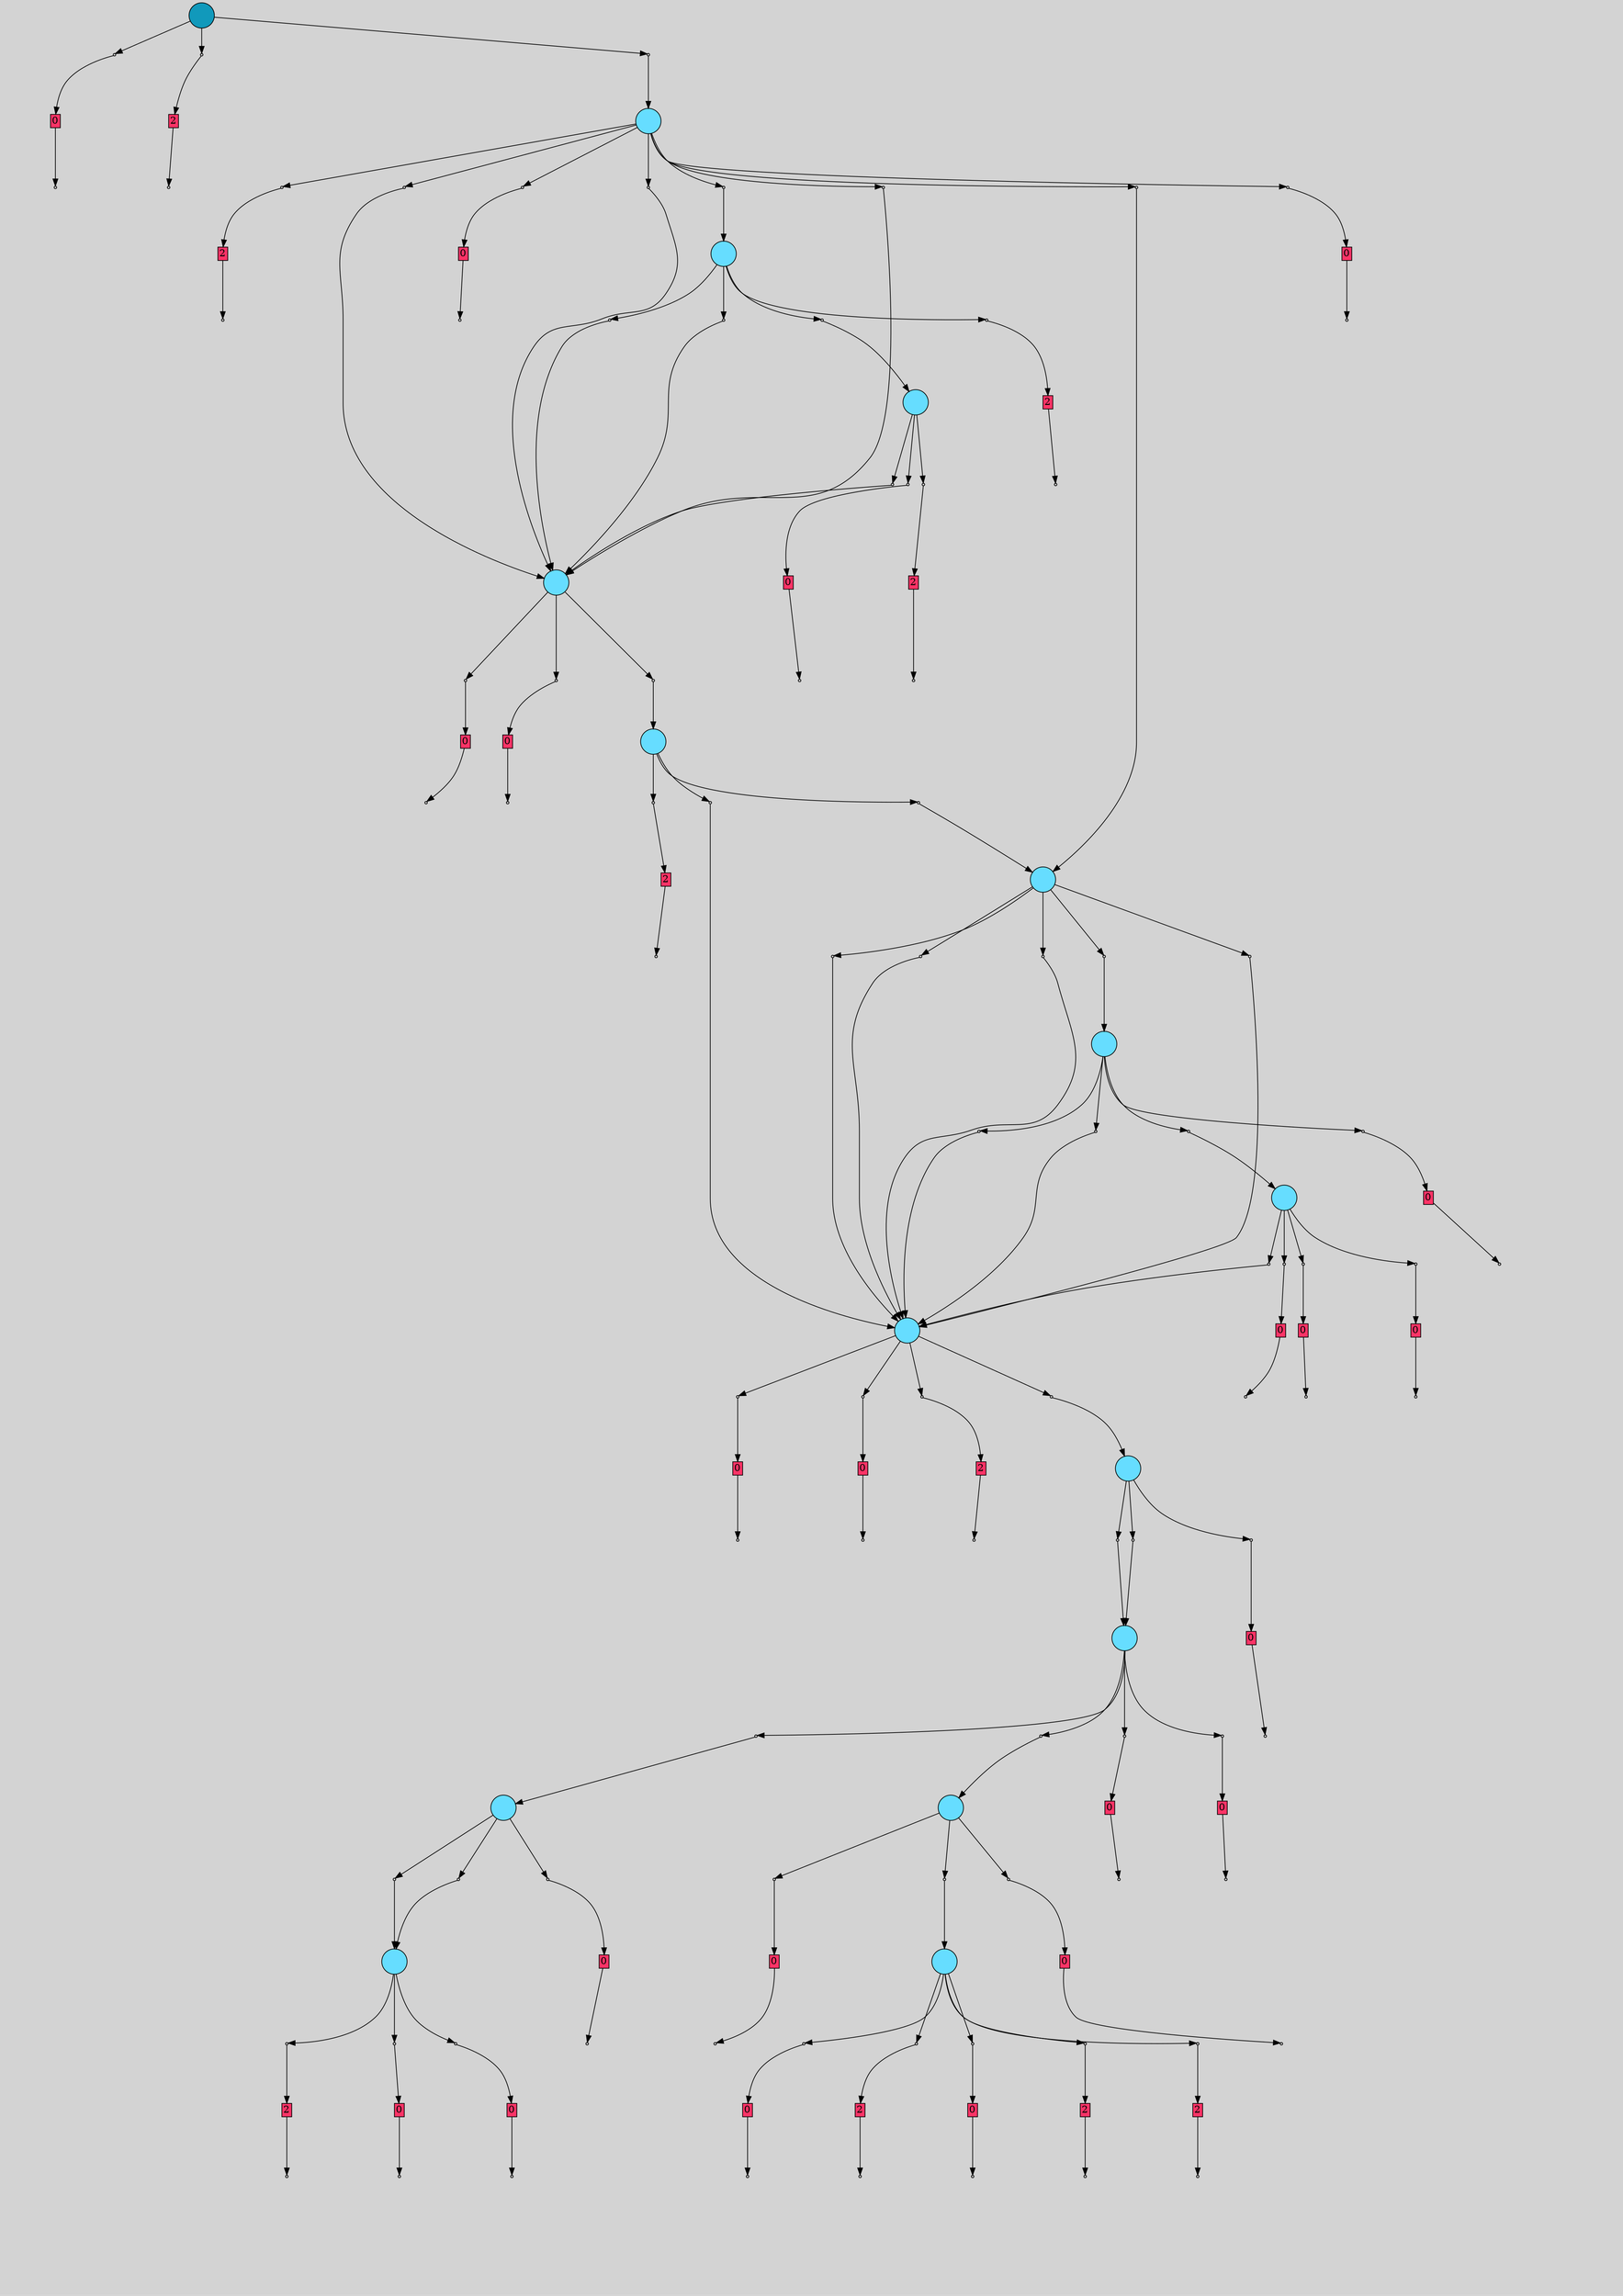 // File exported with GEGELATI v1.4.0
// On the 2025-07-12 02:23:34
// With the File::TPGGraphDotExporter
digraph{
	graph[pad = "0.212, 0.055" bgcolor = lightgray]
	node[shape=circle style = filled label = ""]
		T921577 [fillcolor="#1199bb"]
		A921762 [fillcolor="#ff3366" shape=box margin=0.03 width=0 height=0 label="0"]
		A921763 [fillcolor="#ff3366" shape=box margin=0.03 width=0 height=0 label="2"]
		T871441 [fillcolor="#66ddff"]
		A849448 [fillcolor="#ff3366" shape=box margin=0.03 width=0 height=0 label="2"]
		T273792 [fillcolor="#66ddff"]
		A871639 [fillcolor="#ff3366" shape=box margin=0.03 width=0 height=0 label="0"]
		T859933 [fillcolor="#66ddff"]
		A871640 [fillcolor="#ff3366" shape=box margin=0.03 width=0 height=0 label="0"]
		T718782 [fillcolor="#66ddff"]
		A768526 [fillcolor="#ff3366" shape=box margin=0.03 width=0 height=0 label="0"]
		A768126 [fillcolor="#ff3366" shape=box margin=0.03 width=0 height=0 label="0"]
		T724076 [fillcolor="#66ddff"]
		A715922 [fillcolor="#ff3366" shape=box margin=0.03 width=0 height=0 label="2"]
		T804252 [fillcolor="#66ddff"]
		T647014 [fillcolor="#66ddff"]
		T709022 [fillcolor="#66ddff"]
		A721320 [fillcolor="#ff3366" shape=box margin=0.03 width=0 height=0 label="2"]
		A364601 [fillcolor="#ff3366" shape=box margin=0.03 width=0 height=0 label="0"]
		A369208 [fillcolor="#ff3366" shape=box margin=0.03 width=0 height=0 label="2"]
		T540409 [fillcolor="#66ddff"]
		A647172 [fillcolor="#ff3366" shape=box margin=0.03 width=0 height=0 label="0"]
		A646337 [fillcolor="#ff3366" shape=box margin=0.03 width=0 height=0 label="0"]
		A647173 [fillcolor="#ff3366" shape=box margin=0.03 width=0 height=0 label="2"]
		T708666 [fillcolor="#66ddff"]
		A709234 [fillcolor="#ff3366" shape=box margin=0.03 width=0 height=0 label="0"]
		T459147 [fillcolor="#66ddff"]
		A484562 [fillcolor="#ff3366" shape=box margin=0.03 width=0 height=0 label="0"]
		A708099 [fillcolor="#ff3366" shape=box margin=0.03 width=0 height=0 label="0"]
		A384172 [fillcolor="#ff3366" shape=box margin=0.03 width=0 height=0 label="0"]
		A708442 [fillcolor="#ff3366" shape=box margin=0.03 width=0 height=0 label="0"]
		T430773 [fillcolor="#66ddff"]
		T419148 [fillcolor="#66ddff"]
		A457669 [fillcolor="#ff3366" shape=box margin=0.03 width=0 height=0 label="0"]
		A305640 [fillcolor="#ff3366" shape=box margin=0.03 width=0 height=0 label="0"]
		A430903 [fillcolor="#ff3366" shape=box margin=0.03 width=0 height=0 label="0"]
		T399951 [fillcolor="#66ddff"]
		A416590 [fillcolor="#ff3366" shape=box margin=0.03 width=0 height=0 label="0"]
		T376205 [fillcolor="#66ddff"]
		A276902 [fillcolor="#ff3366" shape=box margin=0.03 width=0 height=0 label="0"]
		A397927 [fillcolor="#ff3366" shape=box margin=0.03 width=0 height=0 label="2"]
		A400192 [fillcolor="#ff3366" shape=box margin=0.03 width=0 height=0 label="0"]
		A289059 [fillcolor="#ff3366" shape=box margin=0.03 width=0 height=0 label="0"]
		A408089 [fillcolor="#ff3366" shape=box margin=0.03 width=0 height=0 label="2"]
		A407536 [fillcolor="#ff3366" shape=box margin=0.03 width=0 height=0 label="2"]
		A408582 [fillcolor="#ff3366" shape=box margin=0.03 width=0 height=0 label="0"]
		A194584 [fillcolor="#ff3366" shape=box margin=0.03 width=0 height=0 label="2"]
		A404879 [fillcolor="#ff3366" shape=box margin=0.03 width=0 height=0 label="0"]
		P3689012 [fillcolor="#cccccc" shape=point label="0"] //
		I3689012 [shape=box style=invis label="19|0&1|2#0|8&#92;n5|0&0|0#0|4&#92;n"] //-0.892990|-0.913066|-0.116759|0.968459|
		P3689012 -> I3689012[style=invis]
		A921762 [fillcolor="#ff3366" shape=box margin=0.03 width=0 height=0 label="0"]
		T921577 -> P3689012 -> A921762
		P3689013 [fillcolor="#cccccc" shape=point label="0"] //
		I3689013 [shape=box style=invis label="5|0&1|5#1|5&#92;n"] //-0.252272|0.195120|
		P3689013 -> I3689013[style=invis]
		A921763 [fillcolor="#ff3366" shape=box margin=0.03 width=0 height=0 label="2"]
		T921577 -> P3689013 -> A921763
		P3689014 [fillcolor="#cccccc" shape=point label="0"] //
		I3689014 [shape=box style=invis label="15|2&1|8#1|5&#92;n11|1&0|2#1|9&#92;n17|5&0|1#1|8&#92;n10|0&0|5#1|3&#92;n5|0&0|0#1|7&#92;n5|0&0|0#0|4&#92;n5|0&0|0#0|3&#92;n"] //0.359768|-0.410776|-0.659737|0.896638|0.326270|0.725686|-0.803371|-0.841500|0.562584|0.114139|-0.116759|0.968459|0.538642|-0.813798|
		P3689014 -> I3689014[style=invis]
		T921577 -> P3689014 -> T871441
		P3689015 [fillcolor="#cccccc" shape=point label="1"] //
		I3689015 [shape=box style=invis label="1|9&1|4#1|3&#92;n19|3&0|9#1|9&#92;n8|0&0|3#1|7&#92;n13|2&0|10#1|1&#92;n18|1&1|6#0|2&#92;n2|0&1|8#1|10&#92;n"] //-0.122289|0.824932|0.572570|0.304657|0.833603|-0.638325|-0.688157|-0.134323|0.834990|0.731888|-0.089331|-0.574453|
		P3689015 -> I3689015[style=invis]
		A921762 -> P3689015
		P3689016 [fillcolor="#cccccc" shape=point label="1"] //
		I3689016 [shape=box style=invis label="19|0&1|7#1|5&#92;n16|2&1|0#0|6&#92;n12|6&0|0#0|0&#92;n13|0&1|2#1|7&#92;n0|1&0|6#1|10&#92;n"] //-0.841369|-0.296600|0.361915|0.765477|-1.000389|-0.059413|1.323953|-0.882104|0.193134|-0.980903|
		P3689016 -> I3689016[style=invis]
		A921763 -> P3689016
		P3689017 [fillcolor="#cccccc" shape=point label="0"] //
		I3689017 [shape=box style=invis label="6|8&1|10#0|6&#92;n16|0&0|8#0|7&#92;n"] //0.120539|0.708840|-0.941933|-0.028780|
		P3689017 -> I3689017[style=invis]
		A849448 [fillcolor="#ff3366" shape=box margin=0.03 width=0 height=0 label="2"]
		T871441 -> P3689017 -> A849448
		P3689018 [fillcolor="#cccccc" shape=point label="0"] //
		I3689018 [shape=box style=invis label="5|0&1|5#1|10&#92;n5|0&0|0#0|4&#92;n5|0&0|0#1|7&#92;n5|0&0|0#0|3&#92;n"] //-0.252272|0.195120|-0.116759|0.968459|0.562584|0.114139|0.538642|-0.813798|
		P3689018 -> I3689018[style=invis]
		T871441 -> P3689018 -> T273792
		P3689019 [fillcolor="#cccccc" shape=point label="0"] //
		I3689019 [shape=box style=invis label="5|0&1|5#1|10&#92;n5|0&0|0#0|4&#92;n"] //-0.252272|0.195120|-0.116759|0.968459|
		P3689019 -> I3689019[style=invis]
		A871639 [fillcolor="#ff3366" shape=box margin=0.03 width=0 height=0 label="0"]
		T871441 -> P3689019 -> A871639
		P3689020 [fillcolor="#cccccc" shape=point label="0"] //
		I3689020 [shape=box style=invis label="5|0&1|5#1|10&#92;n5|0&0|0#1|7&#92;n5|0&0|0#0|4&#92;n5|0&0|0#0|3&#92;n"] //-0.252272|0.195120|0.562584|0.114139|-0.116759|0.968459|0.538642|-0.813798|
		P3689020 -> I3689020[style=invis]
		T871441 -> P3689020 -> T273792
		P3689021 [fillcolor="#cccccc" shape=point label="0"] //
		I3689021 [shape=box style=invis label="5|0&1|5#1|10&#92;n9|8&0|10#1|4&#92;n17|8&0|8#1|9&#92;n0|0&0|8#1|6&#92;n5|0&0|0#0|4&#92;n5|0&0|0#1|7&#92;n5|0&0|0#0|3&#92;n"] //-0.252272|0.195120|-0.428854|0.862028|1.600219|0.445483|-0.959511|-0.239783|-0.116759|0.968459|0.562584|0.114139|0.538642|-0.813798|
		P3689021 -> I3689021[style=invis]
		T871441 -> P3689021 -> T273792
		P3689022 [fillcolor="#cccccc" shape=point label="0"] //
		I3689022 [shape=box style=invis label="5|0&1|5#1|10&#92;n5|0&0|0#1|7&#92;n5|0&0|0#0|10&#92;n5|0&0|0#0|3&#92;n"] //-0.252272|0.195120|0.562584|0.114139|-0.116759|0.968459|0.538642|-0.813798|
		P3689022 -> I3689022[style=invis]
		T871441 -> P3689022 -> T859933
		P3689023 [fillcolor="#cccccc" shape=point label="0"] //
		I3689023 [shape=box style=invis label="16|2&1|1#1|0&#92;n4|0&1|1#0|2&#92;n5|0&0|0#0|4&#92;n5|0&0|0#1|7&#92;n5|0&0|0#0|3&#92;n"] //0.768907|0.564863|-0.324546|-0.240066|-0.116759|0.968459|0.562584|0.114139|0.538642|-0.813798|
		P3689023 -> I3689023[style=invis]
		A871640 [fillcolor="#ff3366" shape=box margin=0.03 width=0 height=0 label="0"]
		T871441 -> P3689023 -> A871640
		P3689024 [fillcolor="#cccccc" shape=point label="0"] //
		I3689024 [shape=box style=invis label="5|0&1|5#1|5&#92;n5|0&0|0#0|4&#92;n5|0&0|0#1|7&#92;n5|0&0|0#0|3&#92;n"] //-0.252272|0.195120|-0.116759|0.968459|0.562584|0.114139|0.538642|-0.813798|
		P3689024 -> I3689024[style=invis]
		T871441 -> P3689024 -> T718782
		P3689025 [fillcolor="#cccccc" shape=point label="1"] //
		I3689025 [shape=box style=invis label="15|5&1|1#1|1&#92;n8|0&1|3#0|1&#92;n11|9&0|0#0|5&#92;n6|0&0|9#0|0&#92;n3|7&0|0#1|3&#92;n9|0&0|7#1|5&#92;n16|2&1|0#0|6&#92;n12|6&0|0#0|0&#92;n13|0&1|2#1|7&#92;n0|1&0|6#1|10&#92;n"] //-0.056494|-0.549091|-0.505788|0.096799|0.626932|-0.545556|0.139547|-0.407861|0.668760|0.736005|0.594094|-0.716997|0.361915|0.765477|-1.000389|-0.059413|1.095457|-0.882104|0.193134|-0.980903|
		P3689025 -> I3689025[style=invis]
		A849448 -> P3689025
		P3689026 [fillcolor="#cccccc" shape=point label="0"] //
		I3689026 [shape=box style=invis label="5|0&1|5#1|5&#92;n3|0&1|4#0|0&#92;n5|0&0|0#0|4&#92;n5|0&0|0#1|7&#92;n5|0&0|0#0|3&#92;n"] //-0.252272|0.195120|-0.236604|0.750430|-0.116759|0.968459|0.562584|0.114139|0.538642|-0.813798|
		P3689026 -> I3689026[style=invis]
		A768526 [fillcolor="#ff3366" shape=box margin=0.03 width=0 height=0 label="0"]
		T273792 -> P3689026 -> A768526
		P3689027 [fillcolor="#cccccc" shape=point label="0"] //
		I3689027 [shape=box style=invis label="11|6&1|7#1|10&#92;n16|0&0|6#0|3&#92;n5|0&0|0#1|7&#92;n5|0&0|0#0|3&#92;n"] //-0.695293|-0.327724|-0.355600|0.779550|0.562584|0.114139|0.538642|-0.813798|
		P3689027 -> I3689027[style=invis]
		A768126 [fillcolor="#ff3366" shape=box margin=0.03 width=0 height=0 label="0"]
		T273792 -> P3689027 -> A768126
		P3689028 [fillcolor="#cccccc" shape=point label="0"] //
		I3689028 [shape=box style=invis label="5|0&1|5#1|5&#92;n5|0&0|0#0|4&#92;n5|0&0|0#0|3&#92;n"] //-0.252272|0.195120|-0.116759|0.968459|0.538642|-0.813798|
		P3689028 -> I3689028[style=invis]
		T273792 -> P3689028 -> T724076
		P3689029 [fillcolor="#cccccc" shape=point label="1"] //
		I3689029 [shape=box style=invis label="7|7&1|2#0|2&#92;n3|2&1|1#0|7&#92;n12|1&1|10#0|7&#92;n18|8&0|1#0|8&#92;n13|1&1|10#1|9&#92;n7|9&1|1#1|1&#92;n13|5&1|6#0|8&#92;n12|7&0|9#0|5&#92;n15|0&0|7#1|2&#92;n"] //-0.702440|-0.785359|-0.044365|-0.874583|-0.444431|0.249629|0.736687|-0.911718|-0.865133|0.779040|0.356102|-0.976338|-0.916736|0.726326|-0.174312|-0.781364|0.798175|0.062382|
		P3689029 -> I3689029[style=invis]
		A871639 -> P3689029
		P3689030 [fillcolor="#cccccc" shape=point label="0"] //
		I3689030 [shape=box style=invis label="5|0&1|5#1|5&#92;n5|0&0|0#0|4&#92;n5|0&0|0#1|7&#92;n5|0&0|0#0|3&#92;n"] //-0.252272|0.195120|-0.116759|0.968459|0.562584|0.114139|0.538642|-0.813798|
		P3689030 -> I3689030[style=invis]
		T859933 -> P3689030 -> T273792
		P3689031 [fillcolor="#cccccc" shape=point label="0"] //
		I3689031 [shape=box style=invis label="5|0&1|5#1|10&#92;n5|0&0|0#0|4&#92;n5|0&0|0#1|7&#92;n5|0&0|0#0|3&#92;n"] //-0.252272|0.195120|-0.116759|0.968459|0.562584|0.114139|0.538642|-0.813798|
		P3689031 -> I3689031[style=invis]
		A715922 [fillcolor="#ff3366" shape=box margin=0.03 width=0 height=0 label="2"]
		T859933 -> P3689031 -> A715922
		P3689032 [fillcolor="#cccccc" shape=point label="0"] //
		I3689032 [shape=box style=invis label="5|0&1|5#1|10&#92;n5|0&0|0#1|7&#92;n5|0&0|0#0|10&#92;n5|0&0|0#0|3&#92;n"] //-0.252272|0.195120|0.562584|0.114139|-0.116759|0.968459|0.538642|-0.813798|
		P3689032 -> I3689032[style=invis]
		T859933 -> P3689032 -> T273792
		P3689033 [fillcolor="#cccccc" shape=point label="0"] //
		I3689033 [shape=box style=invis label="5|0&1|5#1|10&#92;n5|0&0|0#0|4&#92;n5|0&0|0#1|10&#92;n5|0&0|0#0|3&#92;n"] //-0.252272|0.195120|-0.116759|0.968459|0.562584|0.114139|0.538642|-0.813798|
		P3689033 -> I3689033[style=invis]
		T859933 -> P3689033 -> T804252
		P3689034 [fillcolor="#cccccc" shape=point label="1"] //
		I3689034 [shape=box style=invis label="14|0&1|0#1|8&#92;n18|1&1|2#0|3&#92;n10|2&0|0#1|4&#92;n18|0&1|1#0|7&#92;n"] //0.258996|-0.802858|-0.435534|-0.867260|-0.357622|-0.768417|-0.814887|0.675737|
		P3689034 -> I3689034[style=invis]
		A871640 -> P3689034
		P3689035 [fillcolor="#cccccc" shape=point label="0"] //
		I3689035 [shape=box style=invis label="5|0&1|5#1|5&#92;n5|0&0|0#0|5&#92;n5|0&0|0#1|7&#92;n5|0&0|0#0|3&#92;n"] //-0.252272|0.195120|0.363997|-0.761134|0.562584|0.114139|0.538642|-0.813798|
		P3689035 -> I3689035[style=invis]
		T718782 -> P3689035 -> T647014
		P3689036 [fillcolor="#cccccc" shape=point label="0"] //
		I3689036 [shape=box style=invis label="17|4&1|6#0|10&#92;n5|0&0|4#0|1&#92;n5|0&0|0#0|5&#92;n5|0&0|0#0|4&#92;n5|0&0|0#1|7&#92;n"] //-0.711156|-0.217413|0.410260|-0.380060|0.363997|-0.761134|-0.116759|0.968459|0.562584|0.114139|
		P3689036 -> I3689036[style=invis]
		T718782 -> P3689036 -> T709022
		P3689037 [fillcolor="#cccccc" shape=point label="0"] //
		I3689037 [shape=box style=invis label="5|0&1|5#1|5&#92;n5|0&0|0#0|4&#92;n5|0&0|0#0|10&#92;n5|0&0|0#0|3&#92;n"] //-0.252272|0.195120|-0.116759|0.968459|0.493948|-0.157370|0.538642|-0.813798|
		P3689037 -> I3689037[style=invis]
		T718782 -> P3689037 -> T647014
		P3689038 [fillcolor="#cccccc" shape=point label="0"] //
		I3689038 [shape=box style=invis label="5|0&1|5#1|5&#92;n5|0&0|0#0|10&#92;n5|0&0|0#1|7&#92;n5|0&0|0#0|3&#92;n"] //-0.252272|0.195120|0.493948|-0.157370|0.562584|0.114139|0.538642|-0.813798|
		P3689038 -> I3689038[style=invis]
		T718782 -> P3689038 -> T647014
		P3689039 [fillcolor="#cccccc" shape=point label="0"] //
		I3689039 [shape=box style=invis label="7|1&1|8#0|8&#92;n7|5&0|1#1|4&#92;n9|2&0|5#0|2&#92;n8|0&0|2#1|1&#92;n5|0&0|0#0|10&#92;n5|0&0|0#0|4&#92;n5|0&0|0#1|7&#92;n5|0&0|0#0|3&#92;n"] //0.282746|-0.913309|-0.006442|-0.852375|-0.618884|-0.468790|0.442876|0.786892|0.493948|-0.157370|-0.116759|0.968459|0.562584|0.114139|0.538642|-0.813798|
		P3689039 -> I3689039[style=invis]
		T718782 -> P3689039 -> T647014
		P3689040 [fillcolor="#cccccc" shape=point label="1"] //
		I3689040 [shape=box style=invis label="5|5&1|3#0|9&#92;n18|0&1|0#0|3&#92;n19|4&0|5#1|9&#92;n11|1&1|4#0|10&#92;n11|9&1|6#0|4&#92;n7|2&0|9#1|0&#92;n18|0&1|1#0|7&#92;n"] //-0.825366|-0.587516|-0.687261|0.391024|-0.171764|-0.822837|0.541357|0.438086|-0.580620|0.325218|-0.548842|-0.308613|-0.814887|0.675737|
		P3689040 -> I3689040[style=invis]
		A768526 -> P3689040
		P3689041 [fillcolor="#cccccc" shape=point label="1"] //
		I3689041 [shape=box style=invis label="5|8&1|0#1|3&#92;n19|7&1|0#0|9&#92;n14|0&1|0#0|8&#92;n19|4&1|5#1|9&#92;n13|6&0|7#1|10&#92;n13|9&0|6#0|4&#92;n7|2&0|9#1|0&#92;n11|1&1|4#0|10&#92;n18|0&1|1#0|7&#92;n"] //0.996779|-0.144123|-2.215501|-0.748311|0.258996|-0.802858|-0.238753|-0.822837|0.913868|-0.451996|-0.399696|-0.650888|-0.548842|-0.308613|0.541357|0.438086|-0.814887|0.675737|
		P3689041 -> I3689041[style=invis]
		A768126 -> P3689041
		P3689042 [fillcolor="#cccccc" shape=point label="0"] //
		I3689042 [shape=box style=invis label="5|0&1|5#1|5&#92;n5|0&0|0#0|10&#92;n5|0&0|0#1|7&#92;n"] //-0.252272|0.195120|0.493948|-0.157370|0.562584|0.114139|
		P3689042 -> I3689042[style=invis]
		A721320 [fillcolor="#ff3366" shape=box margin=0.03 width=0 height=0 label="2"]
		T724076 -> P3689042 -> A721320
		P3689043 [fillcolor="#cccccc" shape=point label="0"] //
		I3689043 [shape=box style=invis label="5|0&1|5#1|5&#92;n5|0&0|0#1|7&#92;n5|0&0|0#0|3&#92;n"] //-0.252272|0.195120|0.562584|0.114139|0.538642|-0.813798|
		P3689043 -> I3689043[style=invis]
		T724076 -> P3689043 -> T647014
		P3689044 [fillcolor="#cccccc" shape=point label="0"] //
		I3689044 [shape=box style=invis label="5|0&1|5#1|5&#92;n5|0&0|0#0|4&#92;n5|0&0|0#1|7&#92;n5|0&0|0#0|3&#92;n"] //-0.252272|0.195120|-0.116759|0.968459|0.562584|0.114139|0.538642|-0.813798|
		P3689044 -> I3689044[style=invis]
		T724076 -> P3689044 -> T718782
		P3689045 [fillcolor="#cccccc" shape=point label="1"] //
		I3689045 [shape=box style=invis label="4|2&1|2#1|6&#92;n9|0&1|2#0|3&#92;n10|1&1|6#0|10&#92;n"] //-0.120916|-0.506049|-0.698270|-0.805922|-0.235860|-0.644284|
		P3689045 -> I3689045[style=invis]
		A715922 -> P3689045
		P3689046 [fillcolor="#cccccc" shape=point label="0"] //
		I3689046 [shape=box style=invis label="5|0&1|5#1|10&#92;n5|0&0|0#0|4&#92;n5|0&0|0#1|7&#92;n5|0&0|0#0|3&#92;n"] //-0.252272|0.195120|-0.116759|0.968459|0.562584|0.114139|0.538642|-0.813798|
		P3689046 -> I3689046[style=invis]
		T804252 -> P3689046 -> T273792
		P3689047 [fillcolor="#cccccc" shape=point label="0"] //
		I3689047 [shape=box style=invis label="4|4&1|9#1|8&#92;n8|2&0|4#1|5&#92;n11|1&0|2#1|9&#92;n4|5&1|5#0|2&#92;n9|8&0|1#1|3&#92;n10|7&1|5#0|5&#92;n14|4&1|3#0|8&#92;n8|3&0|4#1|2&#92;n15|9&0|3#0|10&#92;n10|0&0|9#0|7&#92;n5|0&0|0#0|4&#92;n5|0&0|0#1|3&#92;n5|0&0|0#0|3&#92;n"] //0.353470|0.522454|-0.554633|-0.249904|-0.659737|0.896638|0.664723|0.002849|0.569463|0.703357|-0.127820|0.738110|0.535976|-0.234835|0.306580|0.905228|0.516321|0.721548|-0.941933|-0.028780|-0.116759|0.968459|0.562584|0.114139|0.538642|-0.813798|
		P3689047 -> I3689047[style=invis]
		A364601 [fillcolor="#ff3366" shape=box margin=0.03 width=0 height=0 label="0"]
		T804252 -> P3689047 -> A364601
		P3689048 [fillcolor="#cccccc" shape=point label="0"] //
		I3689048 [shape=box style=invis label="14|0&1|6#1|5&#92;n5|0&0|0#1|7&#92;n5|0&0|0#0|3&#92;n"] //0.318818|0.636695|0.562584|0.114139|0.538642|-0.813798|
		P3689048 -> I3689048[style=invis]
		A369208 [fillcolor="#ff3366" shape=box margin=0.03 width=0 height=0 label="2"]
		T804252 -> P3689048 -> A369208
		P3689049 [fillcolor="#cccccc" shape=point label="0"] //
		I3689049 [shape=box style=invis label="13|0&1|10#1|10&#92;n5|0&0|0#1|7&#92;n5|0&0|0#0|3&#92;n"] //0.490720|-0.556370|0.562584|0.114139|0.538642|-0.813798|
		P3689049 -> I3689049[style=invis]
		T647014 -> P3689049 -> T540409
		P3689050 [fillcolor="#cccccc" shape=point label="0"] //
		I3689050 [shape=box style=invis label="6|4&1|1#0|5&#92;n18|0&0|4#0|5&#92;n5|0&0|0#1|7&#92;n5|0&0|0#0|3&#92;n"] //-0.639905|-0.233813|-0.502309|-0.992885|0.562584|0.114139|0.538642|-0.813798|
		P3689050 -> I3689050[style=invis]
		A647172 [fillcolor="#ff3366" shape=box margin=0.03 width=0 height=0 label="0"]
		T647014 -> P3689050 -> A647172
		P3689051 [fillcolor="#cccccc" shape=point label="0"] //
		I3689051 [shape=box style=invis label="7|6&1|3#1|10&#92;n5|9&0|6#0|5&#92;n19|0&0|9#1|10&#92;n5|0&0|0#1|7&#92;n5|0&0|0#0|3&#92;n"] //0.224152|-0.789396|0.815267|-0.497335|-0.232014|-0.057151|0.562584|0.114139|0.538642|-0.813798|
		P3689051 -> I3689051[style=invis]
		A646337 [fillcolor="#ff3366" shape=box margin=0.03 width=0 height=0 label="0"]
		T647014 -> P3689051 -> A646337
		P3689052 [fillcolor="#cccccc" shape=point label="0"] //
		I3689052 [shape=box style=invis label="18|8&1|2#0|7&#92;n5|0&0|8#0|3&#92;n"] //-0.828870|0.377813|0.538642|-0.813798|
		P3689052 -> I3689052[style=invis]
		A647173 [fillcolor="#ff3366" shape=box margin=0.03 width=0 height=0 label="2"]
		T647014 -> P3689052 -> A647173
		P3689053 [fillcolor="#cccccc" shape=point label="0"] //
		I3689053 [shape=box style=invis label="5|0&1|5#1|5&#92;n5|0&0|0#0|5&#92;n5|0&0|0#1|7&#92;n"] //-0.252272|0.195120|0.363997|-0.761134|0.562584|0.114139|
		P3689053 -> I3689053[style=invis]
		T709022 -> P3689053 -> T647014
		P3689054 [fillcolor="#cccccc" shape=point label="0"] //
		I3689054 [shape=box style=invis label="5|0&1|5#1|0&#92;n5|0&0|0#0|10&#92;n5|0&0|0#0|4&#92;n5|0&0|0#1|7&#92;n5|0&0|0#0|3&#92;n"] //-0.252272|0.195120|0.493948|-0.157370|-0.116759|0.968459|0.562584|0.114139|0.538642|-0.813798|
		P3689054 -> I3689054[style=invis]
		T709022 -> P3689054 -> T708666
		P3689055 [fillcolor="#cccccc" shape=point label="0"] //
		I3689055 [shape=box style=invis label="5|0&1|5#1|5&#92;n5|0&0|0#1|7&#92;n5|0&0|0#0|3&#92;n"] //-0.252272|0.195120|0.562584|0.114139|0.538642|-0.813798|
		P3689055 -> I3689055[style=invis]
		T709022 -> P3689055 -> T647014
		P3689056 [fillcolor="#cccccc" shape=point label="0"] //
		I3689056 [shape=box style=invis label="7|1&1|8#0|8&#92;n7|5&0|1#1|4&#92;n9|2&0|5#0|2&#92;n8|0&0|2#1|1&#92;n5|0&0|0#0|10&#92;n5|0&0|0#0|4&#92;n5|0&0|0#0|3&#92;n"] //0.282746|-0.913309|-0.006442|-0.852375|-0.618884|-0.468790|0.442876|0.786892|0.493948|-0.157370|-0.116759|0.968459|0.538642|-0.813798|
		P3689056 -> I3689056[style=invis]
		A709234 [fillcolor="#ff3366" shape=box margin=0.03 width=0 height=0 label="0"]
		T709022 -> P3689056 -> A709234
		P3689057 [fillcolor="#cccccc" shape=point label="1"] //
		I3689057 [shape=box style=invis label="9|4&1|5#1|4&#92;n17|1&1|2#1|3&#92;n6|0&1|5#0|7&#92;n11|4&0|1#0|4&#92;n2|9&1|8#1|6&#92;n10|1&1|6#0|10&#92;n18|0&1|6#1|2&#92;n4|6&1|2#0|9&#92;n1|4&0|1#0|4&#92;n14|2&0|4#1|6&#92;n0|1&0|6#1|10&#92;n"] //0.849061|-0.431884|0.790217|-0.237307|-0.714985|-0.617676|-0.797671|0.191152|0.428323|0.649970|-0.235860|-0.644284|-0.725914|-0.489546|0.176099|-0.247549|0.713493|-0.445579|-0.487983|0.961432|0.193134|-0.980903|
		P3689057 -> I3689057[style=invis]
		A721320 -> P3689057
		P3689058 [fillcolor="#cccccc" shape=point label="1"] //
		I3689058 [shape=box style=invis label="9|4&1|3#0|3&#92;n9|9&0|4#0|6&#92;n17|1&0|9#1|7&#92;n11|9&1|6#0|4&#92;n7|2&0|9#1|0&#92;n18|0&1|4#0|7&#92;n"] //-0.970557|0.905816|-0.622543|-0.767768|0.630049|0.807361|-0.580620|0.325218|-0.548842|-0.308613|-0.697041|0.675737|
		P3689058 -> I3689058[style=invis]
		A364601 -> P3689058
		P3689059 [fillcolor="#cccccc" shape=point label="1"] //
		I3689059 [shape=box style=invis label="18|0&1|1#1|2&#92;n15|8&1|5#0|4&#92;n12|6&0|0#1|0&#92;n13|2&1|0#0|8&#92;n19|0&1|7#1|5&#92;n0|1&0|6#1|10&#92;n"] //-0.725914|-0.489546|-0.048914|0.853292|-1.000389|-0.059413|0.816667|0.582721|-0.841369|-0.296600|0.193134|-0.980903|
		P3689059 -> I3689059[style=invis]
		A369208 -> P3689059
		P3689060 [fillcolor="#cccccc" shape=point label="0"] //
		I3689060 [shape=box style=invis label="5|0&1|5#1|5&#92;n5|0&0|0#1|7&#92;n5|0&0|0#0|3&#92;n"] //-0.252272|0.195120|0.562584|0.114139|0.538642|-0.813798|
		P3689060 -> I3689060[style=invis]
		T540409 -> P3689060 -> T459147
		P3689061 [fillcolor="#cccccc" shape=point label="0"] //
		I3689061 [shape=box style=invis label="0|5&1|0#1|10&#92;n5|0&1|5#1|5&#92;n16|6&1|2#1|6&#92;n18|7&0|5#0|2&#92;n17|7&0|7#1|8&#92;n6|1&1|1#1|10&#92;n16|7&0|7#1|4&#92;n2|5&1|9#0|6&#92;n2|3&0|10#0|1&#92;n2|1&0|7#0|5&#92;n3|0&0|1#0|3&#92;n5|0&0|0#1|7&#92;n5|0&0|0#0|3&#92;n"] //0.540287|0.976152|-0.252272|0.195120|0.577321|-0.237724|-0.370181|0.248299|0.308645|0.199664|0.002523|0.286255|0.114089|0.316431|-0.742072|0.758544|-0.712702|-0.727938|0.159992|0.858632|0.936646|-0.235183|0.562584|0.114139|0.538642|-0.813798|
		P3689061 -> I3689061[style=invis]
		T540409 -> P3689061 -> T459147
		P3689062 [fillcolor="#cccccc" shape=point label="0"] //
		I3689062 [shape=box style=invis label="11|0&1|7#1|10&#92;n5|0&0|0#1|7&#92;n5|0&0|0#0|3&#92;n"] //-0.695293|-0.327724|0.562584|0.114139|0.538642|-0.813798|
		P3689062 -> I3689062[style=invis]
		A484562 [fillcolor="#ff3366" shape=box margin=0.03 width=0 height=0 label="0"]
		T540409 -> P3689062 -> A484562
		P3689063 [fillcolor="#cccccc" shape=point label="1"] //
		I3689063 [shape=box style=invis label="4|5&1|1#1|4&#92;n18|0&1|0#0|3&#92;n11|1&1|4#0|10&#92;n15|4&0|5#0|2&#92;n11|9&1|6#0|4&#92;n7|2&0|9#1|0&#92;n18|0&1|1#0|7&#92;n"] //-0.896715|0.734684|-0.687261|0.391024|0.541357|0.438086|1.819635|-0.417560|-0.580620|0.325218|-0.548842|-0.308613|-0.814887|0.675737|
		P3689063 -> I3689063[style=invis]
		A647172 -> P3689063
		P3689064 [fillcolor="#cccccc" shape=point label="1"] //
		I3689064 [shape=box style=invis label="15|1&1|10#0|3&#92;n3|0&1|2#1|4&#92;n7|2&1|6#0|2&#92;n"] //0.252029|0.179823|0.290011|0.447779|-0.983927|0.057121|
		P3689064 -> I3689064[style=invis]
		A646337 -> P3689064
		P3689065 [fillcolor="#cccccc" shape=point label="1"] //
		I3689065 [shape=box style=invis label="2|9&1|8#1|6&#92;n18|0&1|1#1|2&#92;n4|6&1|2#0|9&#92;n9|2&1|6#0|6&#92;n0|1&0|6#1|10&#92;n"] //0.428323|0.649970|-0.725914|-0.489546|0.176099|-0.247549|0.152092|-0.512928|0.193134|-0.980903|
		P3689065 -> I3689065[style=invis]
		A647173 -> P3689065
		P3689066 [fillcolor="#cccccc" shape=point label="0"] //
		I3689066 [shape=box style=invis label="18|0&1|5#1|0&#92;n5|0&0|0#0|10&#92;n5|0&0|0#0|4&#92;n5|0&0|0#1|7&#92;n5|0&0|0#0|3&#92;n"] //-0.252272|0.195120|0.493948|-0.157370|-0.116759|0.968459|0.562584|0.114139|0.538642|-0.813798|
		P3689066 -> I3689066[style=invis]
		A708099 [fillcolor="#ff3366" shape=box margin=0.03 width=0 height=0 label="0"]
		T708666 -> P3689066 -> A708099
		P3689067 [fillcolor="#cccccc" shape=point label="0"] //
		I3689067 [shape=box style=invis label="5|0&1|5#1|5&#92;n"] //-0.252272|0.195120|
		P3689067 -> I3689067[style=invis]
		A384172 [fillcolor="#ff3366" shape=box margin=0.03 width=0 height=0 label="0"]
		T708666 -> P3689067 -> A384172
		P3689068 [fillcolor="#cccccc" shape=point label="0"] //
		I3689068 [shape=box style=invis label="5|0&1|5#1|5&#92;n17|5&1|6#0|10&#92;n1|2&0|0#0|5&#92;n5|0&0|2#1|7&#92;n5|0&0|0#0|3&#92;n"] //-0.252272|0.195120|-0.711156|-0.217413|-0.507950|-0.794820|0.562584|0.114139|0.538642|-0.813798|
		P3689068 -> I3689068[style=invis]
		T708666 -> P3689068 -> T647014
		P3689069 [fillcolor="#cccccc" shape=point label="0"] //
		I3689069 [shape=box style=invis label="4|0&1|5#1|5&#92;n"] //-0.252272|0.195120|
		P3689069 -> I3689069[style=invis]
		A708442 [fillcolor="#ff3366" shape=box margin=0.03 width=0 height=0 label="0"]
		T708666 -> P3689069 -> A708442
		P3689070 [fillcolor="#cccccc" shape=point label="1"] //
		I3689070 [shape=box style=invis label="18|0&1|0#0|3&#92;n8|8&1|10#0|9&#92;n3|4&0|8#1|0&#92;n11|9&1|6#0|4&#92;n7|2&0|9#1|0&#92;n11|1&1|4#0|10&#92;n18|0&1|1#0|7&#92;n"] //-0.847201|0.391024|0.060287|0.678608|-0.157424|0.812578|-0.580620|0.325218|-0.548842|-0.308613|0.541357|0.438086|-0.814887|0.675737|
		P3689070 -> I3689070[style=invis]
		A709234 -> P3689070
		P3689071 [fillcolor="#cccccc" shape=point label="0"] //
		I3689071 [shape=box style=invis label="5|0&1|5#1|5&#92;n"] //-0.252272|0.195120|
		P3689071 -> I3689071[style=invis]
		T459147 -> P3689071 -> T430773
		P3689072 [fillcolor="#cccccc" shape=point label="0"] //
		I3689072 [shape=box style=invis label="4|0&1|5#1|5&#92;n"] //-0.252272|0.195120|
		P3689072 -> I3689072[style=invis]
		T459147 -> P3689072 -> T419148
		P3689073 [fillcolor="#cccccc" shape=point label="0"] //
		I3689073 [shape=box style=invis label="0|0&1|8#1|9&#92;n"] //-0.361597|0.445631|
		P3689073 -> I3689073[style=invis]
		A457669 [fillcolor="#ff3366" shape=box margin=0.03 width=0 height=0 label="0"]
		T459147 -> P3689073 -> A457669
		P3689074 [fillcolor="#cccccc" shape=point label="0"] //
		I3689074 [shape=box style=invis label="5|0&1|8#1|5&#92;n"] //-0.252272|0.195120|
		P3689074 -> I3689074[style=invis]
		A305640 [fillcolor="#ff3366" shape=box margin=0.03 width=0 height=0 label="0"]
		T459147 -> P3689074 -> A305640
		P3689075 [fillcolor="#cccccc" shape=point label="1"] //
		I3689075 [shape=box style=invis label="1|8&1|10#1|6&#92;n18|0&1|7#1|0&#92;n11|1&1|4#0|10&#92;n14|0&1|10#0|8&#92;n5|5&0|10#1|4&#92;n12|7&0|5#0|1&#92;n5|0&0|7#0|5&#92;n13|2&0|0#1|2&#92;n"] //0.880445|0.527397|-2.565973|0.231781|0.541357|0.438086|0.258996|-0.802858|-0.240975|-0.107375|0.000230|-0.581160|0.781415|-0.626544|-0.988338|-0.950079|
		P3689075 -> I3689075[style=invis]
		A484562 -> P3689075
		P3689076 [fillcolor="#cccccc" shape=point label="1"] //
		I3689076 [shape=box style=invis label="17|1&1|3#1|5&#92;n2|0&1|0#1|0&#92;n5|2&1|3#1|0&#92;n"] //-0.579352|-0.188849|0.806766|-0.395295|0.568099|-0.474577|
		P3689076 -> I3689076[style=invis]
		A708099 -> P3689076
		P3689077 [fillcolor="#cccccc" shape=point label="1"] //
		I3689077 [shape=box style=invis label="19|2&1|3#0|4&#92;n2|2&0|2#1|0&#92;n7|0&0|2#0|10&#92;n11|1&1|4#0|10&#92;n15|4&0|1#0|2&#92;n11|9&1|6#0|4&#92;n7|2&0|9#1|0&#92;n3|0&1|2#1|4&#92;n"] //-0.098226|0.756670|-0.798339|0.575678|-0.998112|-0.967141|0.541357|0.438086|1.819635|-0.417560|-0.580620|0.325218|-0.548842|-0.308613|0.290011|0.447779|
		P3689077 -> I3689077[style=invis]
		A384172 -> P3689077
		P3689078 [fillcolor="#cccccc" shape=point label="1"] //
		I3689078 [shape=box style=invis label="18|0&1|0#0|3&#92;n11|1&1|4#0|10&#92;n8|3&1|5#0|5&#92;n4|8&0|3#1|3&#92;n10|0&0|8#1|7&#92;n7|2&0|8#0|10&#92;n"] //-0.687261|0.391024|0.541357|0.438086|0.404772|-0.941282|-0.047843|0.064031|0.858534|0.604752|0.799239|0.268619|
		P3689078 -> I3689078[style=invis]
		A708442 -> P3689078
		P3689079 [fillcolor="#cccccc" shape=point label="0"] //
		I3689079 [shape=box style=invis label="0|0&1|8#1|9&#92;n"] //-0.361597|0.445631|
		P3689079 -> I3689079[style=invis]
		A430903 [fillcolor="#ff3366" shape=box margin=0.03 width=0 height=0 label="0"]
		T430773 -> P3689079 -> A430903
		P3689080 [fillcolor="#cccccc" shape=point label="0"] //
		I3689080 [shape=box style=invis label="5|0&1|5#1|5&#92;n"] //-0.252272|0.195120|
		P3689080 -> I3689080[style=invis]
		T430773 -> P3689080 -> T399951
		P3689081 [fillcolor="#cccccc" shape=point label="0"] //
		I3689081 [shape=box style=invis label="5|7&1|8#0|6&#92;n18|2&0|7#1|5&#92;n4|6&0|7#0|2&#92;n16|8&0|6#0|3&#92;n10|2&1|1#0|8&#92;n8|0&0|2#1|1&#92;n6|0&0|0#1|6&#92;n10|5&1|4#1|6&#92;n13|7&0|5#0|0&#92;n0|0&0|7#1|0&#92;n"] //0.568228|0.457171|-0.464598|0.696063|-0.068923|-0.832334|-0.420243|-0.893392|-0.404866|0.403341|0.442876|0.786892|-0.000732|0.365024|-0.892946|0.419700|0.948033|-0.359892|0.205015|-0.148949|
		P3689081 -> I3689081[style=invis]
		T430773 -> P3689081 -> T399951
		P3689082 [fillcolor="#cccccc" shape=point label="0"] //
		I3689082 [shape=box style=invis label="9|0&1|0#0|4&#92;n"] //0.820808|-0.086360|
		P3689082 -> I3689082[style=invis]
		A416590 [fillcolor="#ff3366" shape=box margin=0.03 width=0 height=0 label="0"]
		T419148 -> P3689082 -> A416590
		P3689083 [fillcolor="#cccccc" shape=point label="0"] //
		I3689083 [shape=box style=invis label="5|0&1|5#1|5&#92;n"] //-0.252272|0.195120|
		P3689083 -> I3689083[style=invis]
		T419148 -> P3689083 -> T376205
		P3689084 [fillcolor="#cccccc" shape=point label="0"] //
		I3689084 [shape=box style=invis label="0|0&1|8#1|9&#92;n"] //-0.361597|0.445631|
		P3689084 -> I3689084[style=invis]
		A276902 [fillcolor="#ff3366" shape=box margin=0.03 width=0 height=0 label="0"]
		T419148 -> P3689084 -> A276902
		P3689085 [fillcolor="#cccccc" shape=point label="1"] //
		I3689085 [shape=box style=invis label="5|5&1|3#0|9&#92;n18|0&1|0#0|3&#92;n19|4&0|5#1|9&#92;n11|1&1|4#0|10&#92;n11|9&1|6#0|4&#92;n7|2&0|9#1|0&#92;n18|0&1|1#0|7&#92;n"] //-0.825366|-0.587516|-0.687261|0.391024|-0.171764|-0.822837|0.541357|0.438086|-0.580620|0.325218|-0.548842|-0.308613|-0.814887|0.675737|
		P3689085 -> I3689085[style=invis]
		A457669 -> P3689085
		P3689086 [fillcolor="#cccccc" shape=point label="1"] //
		I3689086 [shape=box style=invis label="19|4&1|5#1|9&#92;n18|0&1|0#0|3&#92;n11|1&1|4#0|10&#92;n11|9&1|6#0|4&#92;n7|2&0|9#1|0&#92;n18|0&1|1#0|7&#92;n"] //-0.238753|-0.822837|-0.847201|0.391024|0.541357|0.438086|-0.580620|0.325218|-0.548842|-0.308613|-0.814887|0.675737|
		P3689086 -> I3689086[style=invis]
		A305640 -> P3689086
		P3689087 [fillcolor="#cccccc" shape=point label="1"] //
		I3689087 [shape=box style=invis label="18|0&1|0#0|3&#92;n19|4&1|5#1|9&#92;n11|1&1|4#0|10&#92;n11|9&1|6#0|4&#92;n7|2&0|9#1|0&#92;n18|0&1|1#0|7&#92;n"] //-0.687261|0.391024|-0.238753|-0.822837|0.541357|0.438086|-0.580620|0.325218|-0.548842|-0.308613|-0.814887|0.675737|
		P3689087 -> I3689087[style=invis]
		A430903 -> P3689087
		P3689088 [fillcolor="#cccccc" shape=point label="0"] //
		I3689088 [shape=box style=invis label="5|0&1|5#1|5&#92;n"] //-0.252272|0.195120|
		P3689088 -> I3689088[style=invis]
		A397927 [fillcolor="#ff3366" shape=box margin=0.03 width=0 height=0 label="2"]
		T399951 -> P3689088 -> A397927
		P3689089 [fillcolor="#cccccc" shape=point label="0"] //
		I3689089 [shape=box style=invis label="9|0&1|0#0|4&#92;n"] //0.820808|-0.086360|
		P3689089 -> I3689089[style=invis]
		A400192 [fillcolor="#ff3366" shape=box margin=0.03 width=0 height=0 label="0"]
		T399951 -> P3689089 -> A400192
		P3689090 [fillcolor="#cccccc" shape=point label="0"] //
		I3689090 [shape=box style=invis label="0|0&1|8#1|9&#92;n"] //-0.361597|0.445631|
		P3689090 -> I3689090[style=invis]
		A289059 [fillcolor="#ff3366" shape=box margin=0.03 width=0 height=0 label="0"]
		T399951 -> P3689090 -> A289059
		P3689091 [fillcolor="#cccccc" shape=point label="1"] //
		I3689091 [shape=box style=invis label="4|5&1|1#1|4&#92;n18|0&1|0#0|3&#92;n11|1&1|4#0|10&#92;n15|4&0|5#0|2&#92;n11|9&1|6#0|4&#92;n7|2&0|9#1|0&#92;n18|0&1|1#0|7&#92;n"] //-0.896715|0.734684|-0.687261|0.391024|0.541357|0.438086|1.819635|-0.417560|-0.580620|0.325218|-0.548842|-0.308613|-0.814887|0.675737|
		P3689091 -> I3689091[style=invis]
		A416590 -> P3689091
		P3689092 [fillcolor="#cccccc" shape=point label="0"] //
		I3689092 [shape=box style=invis label="5|0&1|5#1|5&#92;n"] //-0.252272|0.195120|
		P3689092 -> I3689092[style=invis]
		A408089 [fillcolor="#ff3366" shape=box margin=0.03 width=0 height=0 label="2"]
		T376205 -> P3689092 -> A408089
		P3689093 [fillcolor="#cccccc" shape=point label="0"] //
		I3689093 [shape=box style=invis label="5|0&1|5#1|5&#92;n"] //-0.252272|0.195120|
		P3689093 -> I3689093[style=invis]
		A407536 [fillcolor="#ff3366" shape=box margin=0.03 width=0 height=0 label="2"]
		T376205 -> P3689093 -> A407536
		P3689094 [fillcolor="#cccccc" shape=point label="0"] //
		I3689094 [shape=box style=invis label="9|0&1|0#0|4&#92;n"] //0.820808|-0.086360|
		P3689094 -> I3689094[style=invis]
		A408582 [fillcolor="#ff3366" shape=box margin=0.03 width=0 height=0 label="0"]
		T376205 -> P3689094 -> A408582
		P3689095 [fillcolor="#cccccc" shape=point label="0"] //
		I3689095 [shape=box style=invis label="5|0&1|5#1|5&#92;n"] //-0.252272|0.195120|
		P3689095 -> I3689095[style=invis]
		A194584 [fillcolor="#ff3366" shape=box margin=0.03 width=0 height=0 label="2"]
		T376205 -> P3689095 -> A194584
		P3689096 [fillcolor="#cccccc" shape=point label="0"] //
		I3689096 [shape=box style=invis label="0|0&1|8#1|9&#92;n"] //-0.361597|0.445631|
		P3689096 -> I3689096[style=invis]
		A404879 [fillcolor="#ff3366" shape=box margin=0.03 width=0 height=0 label="0"]
		T376205 -> P3689096 -> A404879
		P3689097 [fillcolor="#cccccc" shape=point label="1"] //
		I3689097 [shape=box style=invis label="18|0&1|0#0|3&#92;n19|4&1|5#1|9&#92;n11|1&1|4#0|10&#92;n11|9&1|6#0|4&#92;n7|2&0|9#1|0&#92;n18|0&1|1#0|7&#92;n"] //-0.687261|0.391024|-0.238753|-0.822837|0.541357|0.438086|-0.580620|0.325218|-0.548842|-0.308613|-0.814887|0.675737|
		P3689097 -> I3689097[style=invis]
		A276902 -> P3689097
		P3689098 [fillcolor="#cccccc" shape=point label="1"] //
		I3689098 [shape=box style=invis label="19|0&1|7#1|5&#92;n12|6&0|0#1|0&#92;n16|2&1|0#0|6&#92;n13|0&1|2#1|7&#92;n0|1&0|6#1|10&#92;n"] //-0.841369|-0.296600|-1.000389|-0.059413|0.361915|0.765477|1.095457|-0.882104|0.193134|-0.980903|
		P3689098 -> I3689098[style=invis]
		A397927 -> P3689098
		P3689099 [fillcolor="#cccccc" shape=point label="1"] //
		I3689099 [shape=box style=invis label="4|5&1|1#1|4&#92;n18|0&1|0#0|3&#92;n11|1&1|4#0|10&#92;n15|4&0|5#0|2&#92;n11|9&1|6#0|4&#92;n7|2&0|9#1|0&#92;n18|0&1|1#0|7&#92;n"] //-0.896715|0.734684|-0.687261|0.391024|0.541357|0.438086|1.819635|-0.417560|-0.580620|0.325218|-0.548842|-0.308613|-0.814887|0.675737|
		P3689099 -> I3689099[style=invis]
		A400192 -> P3689099
		P3689100 [fillcolor="#cccccc" shape=point label="1"] //
		I3689100 [shape=box style=invis label="2|0&1|0#1|0&#92;n4|8&0|0#1|3&#92;n14|0&1|0#0|8&#92;n19|4&1|5#1|9&#92;n11|1&1|4#0|10&#92;n11|9&1|6#0|4&#92;n7|2&0|9#1|0&#92;n18|0&1|1#0|7&#92;n"] //0.806766|-0.395295|0.155524|-0.386422|0.258996|-0.802858|-0.238753|-0.822837|0.541357|0.438086|-0.580620|0.325218|-0.548842|-0.308613|-0.814887|0.675737|
		P3689100 -> I3689100[style=invis]
		A289059 -> P3689100
		P3689101 [fillcolor="#cccccc" shape=point label="1"] //
		I3689101 [shape=box style=invis label="19|0&1|7#1|5&#92;n16|2&1|0#0|6&#92;n12|6&0|0#0|0&#92;n13|0&1|2#1|7&#92;n0|1&0|6#1|10&#92;n"] //-0.841369|-0.296600|0.361915|0.765477|-1.000389|-0.059413|1.095457|-0.882104|0.193134|-0.980903|
		P3689101 -> I3689101[style=invis]
		A408089 -> P3689101
		P3689102 [fillcolor="#cccccc" shape=point label="1"] //
		I3689102 [shape=box style=invis label="19|0&1|7#1|5&#92;n16|2&1|0#0|6&#92;n12|6&0|0#0|0&#92;n13|0&1|2#1|7&#92;n0|1&0|6#1|10&#92;n"] //-0.841369|-0.296600|0.361915|0.765477|-1.000389|-0.059413|1.323953|-0.882104|0.193134|-0.980903|
		P3689102 -> I3689102[style=invis]
		A407536 -> P3689102
		P3689103 [fillcolor="#cccccc" shape=point label="1"] //
		I3689103 [shape=box style=invis label="4|5&1|1#1|4&#92;n18|0&1|0#0|3&#92;n11|1&1|4#0|10&#92;n15|4&0|5#0|2&#92;n11|9&1|6#0|4&#92;n7|2&0|9#1|5&#92;n18|0&1|1#0|7&#92;n"] //-0.896715|0.734684|-0.687261|0.391024|0.541357|0.438086|1.819635|-0.417560|-0.580620|0.325218|-0.548842|-0.308613|-0.814887|0.675737|
		P3689103 -> I3689103[style=invis]
		A408582 -> P3689103
		P3689104 [fillcolor="#cccccc" shape=point label="1"] //
		I3689104 [shape=box style=invis label="19|0&1|7#1|5&#92;n12|6&0|0#1|0&#92;n16|2&1|0#0|6&#92;n13|0&1|2#1|7&#92;n0|1&0|6#1|10&#92;n"] //-0.841369|-0.296600|-1.000389|-0.059413|0.361915|0.765477|1.095457|-0.882104|0.193134|-0.980903|
		P3689104 -> I3689104[style=invis]
		A194584 -> P3689104
		P3689105 [fillcolor="#cccccc" shape=point label="1"] //
		I3689105 [shape=box style=invis label="6|0&1|4#1|10&#92;n19|4&1|5#1|9&#92;n11|1&1|4#0|10&#92;n11|9&1|6#0|4&#92;n7|2&0|9#1|0&#92;n18|0&1|1#0|7&#92;n"] //0.272791|-0.632050|-0.238753|-0.822837|0.541357|0.438086|-0.580620|0.325218|-0.548842|-0.308613|-0.814887|0.675737|
		P3689105 -> I3689105[style=invis]
		A404879 -> P3689105
}
